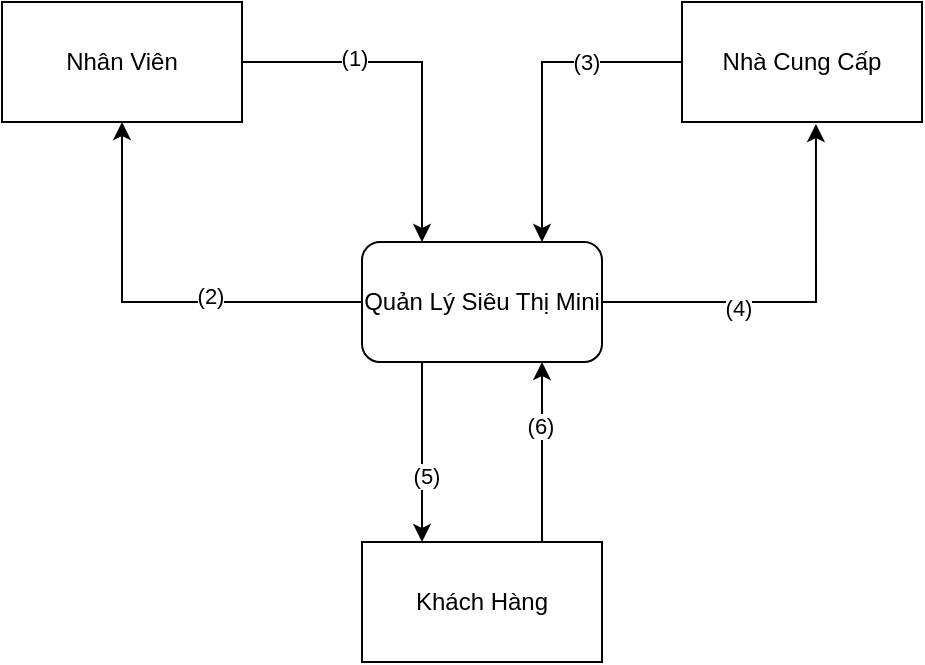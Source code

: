 <mxfile version="17.2.4" type="device"><diagram id="EVFCzDNgCK9J3BIqbNKG" name="Page-1"><mxGraphModel dx="536" dy="402" grid="1" gridSize="10" guides="1" tooltips="1" connect="1" arrows="1" fold="1" page="1" pageScale="1" pageWidth="827" pageHeight="1169" math="0" shadow="0"><root><mxCell id="0"/><mxCell id="1" parent="0"/><mxCell id="azpZptgjkbmLxcYGGNgT-8" style="edgeStyle=orthogonalEdgeStyle;rounded=0;orthogonalLoop=1;jettySize=auto;html=1;exitX=0;exitY=0.25;exitDx=0;exitDy=0;entryX=0;entryY=0.25;entryDx=0;entryDy=0;" edge="1" parent="1" source="azpZptgjkbmLxcYGGNgT-1" target="azpZptgjkbmLxcYGGNgT-1"><mxGeometry relative="1" as="geometry"/></mxCell><mxCell id="azpZptgjkbmLxcYGGNgT-9" style="edgeStyle=orthogonalEdgeStyle;rounded=0;orthogonalLoop=1;jettySize=auto;html=1;exitX=0.25;exitY=1;exitDx=0;exitDy=0;entryX=0.25;entryY=0;entryDx=0;entryDy=0;" edge="1" parent="1" source="azpZptgjkbmLxcYGGNgT-1" target="azpZptgjkbmLxcYGGNgT-5"><mxGeometry relative="1" as="geometry"><Array as="points"><mxPoint x="260" y="280"/><mxPoint x="260" y="280"/></Array></mxGeometry></mxCell><mxCell id="azpZptgjkbmLxcYGGNgT-18" value="(5)" style="edgeLabel;html=1;align=center;verticalAlign=middle;resizable=0;points=[];" vertex="1" connectable="0" parent="azpZptgjkbmLxcYGGNgT-9"><mxGeometry x="0.267" y="2" relative="1" as="geometry"><mxPoint as="offset"/></mxGeometry></mxCell><mxCell id="azpZptgjkbmLxcYGGNgT-12" style="edgeStyle=orthogonalEdgeStyle;rounded=0;orthogonalLoop=1;jettySize=auto;html=1;exitX=0;exitY=0.5;exitDx=0;exitDy=0;entryX=0.5;entryY=1;entryDx=0;entryDy=0;" edge="1" parent="1" source="azpZptgjkbmLxcYGGNgT-1" target="azpZptgjkbmLxcYGGNgT-2"><mxGeometry relative="1" as="geometry"/></mxCell><mxCell id="azpZptgjkbmLxcYGGNgT-15" value="(2)" style="edgeLabel;html=1;align=center;verticalAlign=middle;resizable=0;points=[];" vertex="1" connectable="0" parent="azpZptgjkbmLxcYGGNgT-12"><mxGeometry x="-0.276" y="-3" relative="1" as="geometry"><mxPoint as="offset"/></mxGeometry></mxCell><mxCell id="azpZptgjkbmLxcYGGNgT-13" style="edgeStyle=orthogonalEdgeStyle;rounded=0;orthogonalLoop=1;jettySize=auto;html=1;exitX=1;exitY=0.5;exitDx=0;exitDy=0;entryX=0.558;entryY=1.017;entryDx=0;entryDy=0;entryPerimeter=0;" edge="1" parent="1" source="azpZptgjkbmLxcYGGNgT-1" target="azpZptgjkbmLxcYGGNgT-4"><mxGeometry relative="1" as="geometry"/></mxCell><mxCell id="azpZptgjkbmLxcYGGNgT-17" value="(4)" style="edgeLabel;html=1;align=center;verticalAlign=middle;resizable=0;points=[];" vertex="1" connectable="0" parent="azpZptgjkbmLxcYGGNgT-13"><mxGeometry x="-0.306" y="-3" relative="1" as="geometry"><mxPoint as="offset"/></mxGeometry></mxCell><mxCell id="azpZptgjkbmLxcYGGNgT-1" value="Quản Lý Siêu Thị Mini" style="rounded=1;whiteSpace=wrap;html=1;" vertex="1" parent="1"><mxGeometry x="230" y="180" width="120" height="60" as="geometry"/></mxCell><mxCell id="azpZptgjkbmLxcYGGNgT-6" style="edgeStyle=orthogonalEdgeStyle;rounded=0;orthogonalLoop=1;jettySize=auto;html=1;exitX=1;exitY=0.5;exitDx=0;exitDy=0;entryX=0.25;entryY=0;entryDx=0;entryDy=0;" edge="1" parent="1" source="azpZptgjkbmLxcYGGNgT-2" target="azpZptgjkbmLxcYGGNgT-1"><mxGeometry relative="1" as="geometry"/></mxCell><mxCell id="azpZptgjkbmLxcYGGNgT-14" value="(1)" style="edgeLabel;html=1;align=center;verticalAlign=middle;resizable=0;points=[];" vertex="1" connectable="0" parent="azpZptgjkbmLxcYGGNgT-6"><mxGeometry x="-0.378" y="2" relative="1" as="geometry"><mxPoint as="offset"/></mxGeometry></mxCell><mxCell id="azpZptgjkbmLxcYGGNgT-2" value="Nhân Viên" style="rounded=0;whiteSpace=wrap;html=1;" vertex="1" parent="1"><mxGeometry x="50" y="60" width="120" height="60" as="geometry"/></mxCell><mxCell id="azpZptgjkbmLxcYGGNgT-11" style="edgeStyle=orthogonalEdgeStyle;rounded=0;orthogonalLoop=1;jettySize=auto;html=1;exitX=0;exitY=0.5;exitDx=0;exitDy=0;entryX=0.75;entryY=0;entryDx=0;entryDy=0;" edge="1" parent="1" source="azpZptgjkbmLxcYGGNgT-4" target="azpZptgjkbmLxcYGGNgT-1"><mxGeometry relative="1" as="geometry"/></mxCell><mxCell id="azpZptgjkbmLxcYGGNgT-16" value="(3)" style="edgeLabel;html=1;align=center;verticalAlign=middle;resizable=0;points=[];" vertex="1" connectable="0" parent="azpZptgjkbmLxcYGGNgT-11"><mxGeometry x="-0.4" relative="1" as="geometry"><mxPoint as="offset"/></mxGeometry></mxCell><mxCell id="azpZptgjkbmLxcYGGNgT-4" value="Nhà Cung Cấp" style="rounded=0;whiteSpace=wrap;html=1;" vertex="1" parent="1"><mxGeometry x="390" y="60" width="120" height="60" as="geometry"/></mxCell><mxCell id="azpZptgjkbmLxcYGGNgT-10" style="edgeStyle=orthogonalEdgeStyle;rounded=0;orthogonalLoop=1;jettySize=auto;html=1;exitX=0.75;exitY=0;exitDx=0;exitDy=0;entryX=0.75;entryY=1;entryDx=0;entryDy=0;" edge="1" parent="1" source="azpZptgjkbmLxcYGGNgT-5" target="azpZptgjkbmLxcYGGNgT-1"><mxGeometry relative="1" as="geometry"><Array as="points"><mxPoint x="320" y="260"/><mxPoint x="320" y="260"/></Array></mxGeometry></mxCell><mxCell id="azpZptgjkbmLxcYGGNgT-19" value="(6)" style="edgeLabel;html=1;align=center;verticalAlign=middle;resizable=0;points=[];" vertex="1" connectable="0" parent="azpZptgjkbmLxcYGGNgT-10"><mxGeometry x="0.289" y="1" relative="1" as="geometry"><mxPoint as="offset"/></mxGeometry></mxCell><mxCell id="azpZptgjkbmLxcYGGNgT-5" value="Khách Hàng" style="rounded=0;whiteSpace=wrap;html=1;" vertex="1" parent="1"><mxGeometry x="230" y="330" width="120" height="60" as="geometry"/></mxCell></root></mxGraphModel></diagram></mxfile>